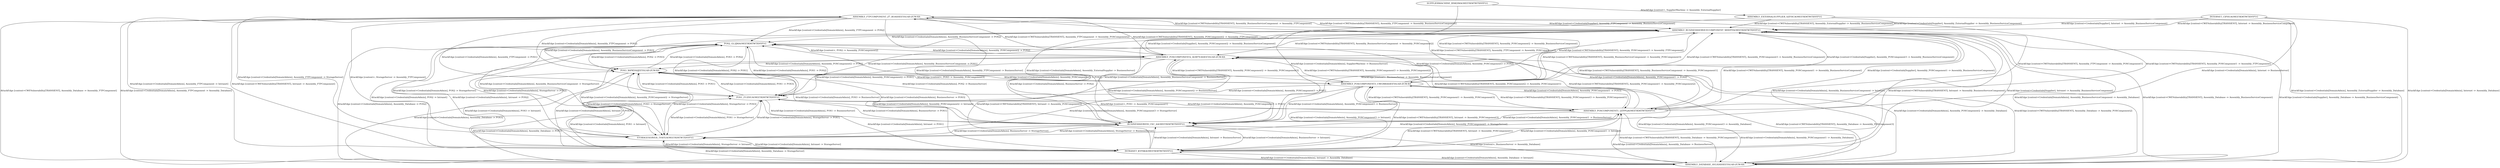 digraph G {
  "ASSEMBLY_FTPCOMPONENT_Z7_ROASHEEYA1AH-ZCM-RA";
  "ASSEMBLY_BUSINESSSERVICECOMPONENT_MHDYYAO9EEYKMTWTXNYP1G";
  "ASSEMBLY_POSCOMPONENT1_QTPPQAO9EEYKMTWTXNYP1G";
  "ASSEMBLY_DATABASE_AVLSIASHEEYA1AH-ZCM-RA";
  "ASSEMBLY_POSCOMPONENT3_UWGM8ASIEEYA1AH-ZCM-RA";
  "ASSEMBLY_EXTERNALSUPPLIER_SZFHCAO9EEYKMTWTXNYP1G";
  "ASSEMBLY_POSCOMPONENT2_AGM7EASIEEYA1AH-ZCM-RA";
  "INTRANET_KVYXKAO9EEYKMTWTXNYP1G";
  "STORAGESERVER_TV4FEAO9EEYKMTWTXNYP1G";
  "BUSINESSSERVER_CSC_AAO9EEYKMTWTXNYP1G";
  "POS1_FUZHUAO9EEYKMTWTXNYP1G";
  "POS3_X6PKYASJEEYA1AH-ZCM-RA";
  "INTERNET_CIPHUAO9EEYKMTWTXNYP1G";
  "POS2_GL3JMAO9EEYKMTWTXNYP1G";
  "SUPPLIERMACHINE_BNKDMAO9EEYKMTWTXNYP1G";
  "ASSEMBLY_FTPCOMPONENT_Z7_ROASHEEYA1AH-ZCM-RA" -> "ASSEMBLY_BUSINESSSERVICECOMPONENT_MHDYYAO9EEYKMTWTXNYP1G" [ label="AttackEdge [content=CWEVulnerability[TRANSIENT], Assembly_FTPComponent -> Assembly_BusinessServiceComponent]" ];
  "ASSEMBLY_POSCOMPONENT1_QTPPQAO9EEYKMTWTXNYP1G" -> "ASSEMBLY_DATABASE_AVLSIASHEEYA1AH-ZCM-RA" [ label="AttackEdge [content=Credentials[DomainAdmin], Assembly_POSComponent1 -> Assembly_Database]" ];
  "ASSEMBLY_POSCOMPONENT3_UWGM8ASIEEYA1AH-ZCM-RA" -> "ASSEMBLY_DATABASE_AVLSIASHEEYA1AH-ZCM-RA" [ label="AttackEdge [content=Credentials[DomainAdmin], Assembly_POSComponent3 -> Assembly_Database]" ];
  "ASSEMBLY_FTPCOMPONENT_Z7_ROASHEEYA1AH-ZCM-RA" -> "ASSEMBLY_BUSINESSSERVICECOMPONENT_MHDYYAO9EEYKMTWTXNYP1G" [ label="AttackEdge [content=Credentials[Supplier], Assembly_FTPComponent -> Assembly_BusinessServiceComponent]" ];
  "ASSEMBLY_BUSINESSSERVICECOMPONENT_MHDYYAO9EEYKMTWTXNYP1G" -> "ASSEMBLY_DATABASE_AVLSIASHEEYA1AH-ZCM-RA" [ label="AttackEdge [content=Credentials[DomainAdmin], Assembly_BusinessServiceComponent -> Assembly_Database]" ];
  "ASSEMBLY_BUSINESSSERVICECOMPONENT_MHDYYAO9EEYKMTWTXNYP1G" -> "ASSEMBLY_FTPCOMPONENT_Z7_ROASHEEYA1AH-ZCM-RA" [ label="AttackEdge [content=CWEVulnerability[TRANSIENT], Assembly_BusinessServiceComponent -> Assembly_FTPComponent]" ];
  "ASSEMBLY_EXTERNALSUPPLIER_SZFHCAO9EEYKMTWTXNYP1G" -> "ASSEMBLY_BUSINESSSERVICECOMPONENT_MHDYYAO9EEYKMTWTXNYP1G" [ label="AttackEdge [content=CWEVulnerability[TRANSIENT], Assembly_ExternalSupplier -> Assembly_BusinessServiceComponent]" ];
  "ASSEMBLY_DATABASE_AVLSIASHEEYA1AH-ZCM-RA" -> "ASSEMBLY_BUSINESSSERVICECOMPONENT_MHDYYAO9EEYKMTWTXNYP1G" [ label="AttackEdge [content=CWEVulnerability[TRANSIENT], Assembly_Database -> Assembly_BusinessServiceComponent]" ];
  "ASSEMBLY_EXTERNALSUPPLIER_SZFHCAO9EEYKMTWTXNYP1G" -> "ASSEMBLY_BUSINESSSERVICECOMPONENT_MHDYYAO9EEYKMTWTXNYP1G" [ label="AttackEdge [content=Credentials[Supplier], Assembly_ExternalSupplier -> Assembly_BusinessServiceComponent]" ];
  "ASSEMBLY_DATABASE_AVLSIASHEEYA1AH-ZCM-RA" -> "ASSEMBLY_BUSINESSSERVICECOMPONENT_MHDYYAO9EEYKMTWTXNYP1G" [ label="AttackEdge [content=Credentials[Supplier], Assembly_Database -> Assembly_BusinessServiceComponent]" ];
  "ASSEMBLY_DATABASE_AVLSIASHEEYA1AH-ZCM-RA" -> "ASSEMBLY_POSCOMPONENT1_QTPPQAO9EEYKMTWTXNYP1G" [ label="AttackEdge [content=CWEVulnerability[TRANSIENT], Assembly_Database -> Assembly_POSComponent1]" ];
  "ASSEMBLY_DATABASE_AVLSIASHEEYA1AH-ZCM-RA" -> "ASSEMBLY_POSCOMPONENT2_AGM7EASIEEYA1AH-ZCM-RA" [ label="AttackEdge [content=CWEVulnerability[TRANSIENT], Assembly_Database -> Assembly_POSComponent2]" ];
  "ASSEMBLY_DATABASE_AVLSIASHEEYA1AH-ZCM-RA" -> "ASSEMBLY_POSCOMPONENT3_UWGM8ASIEEYA1AH-ZCM-RA" [ label="AttackEdge [content=CWEVulnerability[TRANSIENT], Assembly_Database -> Assembly_POSComponent3]" ];
  "ASSEMBLY_FTPCOMPONENT_Z7_ROASHEEYA1AH-ZCM-RA" -> "INTRANET_KVYXKAO9EEYKMTWTXNYP1G" [ label="AttackEdge [content=Credentials[DomainAdmin], Assembly_FTPComponent -> Intranet]" ];
  "ASSEMBLY_POSCOMPONENT2_AGM7EASIEEYA1AH-ZCM-RA" -> "ASSEMBLY_DATABASE_AVLSIASHEEYA1AH-ZCM-RA" [ label="AttackEdge [content=Credentials[DomainAdmin], Assembly_POSComponent2 -> Assembly_Database]" ];
  "ASSEMBLY_DATABASE_AVLSIASHEEYA1AH-ZCM-RA" -> "INTRANET_KVYXKAO9EEYKMTWTXNYP1G" [ label="AttackEdge [content=Credentials[DomainAdmin], Assembly_Database -> Intranet]" ];
  "ASSEMBLY_FTPCOMPONENT_Z7_ROASHEEYA1AH-ZCM-RA" -> "STORAGESERVER_TV4FEAO9EEYKMTWTXNYP1G" [ label="AttackEdge [content=Credentials[DomainAdmin], Assembly_FTPComponent -> StorageServer]" ];
  "ASSEMBLY_BUSINESSSERVICECOMPONENT_MHDYYAO9EEYKMTWTXNYP1G" -> "ASSEMBLY_POSCOMPONENT1_QTPPQAO9EEYKMTWTXNYP1G" [ label="AttackEdge [content=CWEVulnerability[TRANSIENT], Assembly_BusinessServiceComponent -> Assembly_POSComponent1]" ];
  "ASSEMBLY_POSCOMPONENT1_QTPPQAO9EEYKMTWTXNYP1G" -> "INTRANET_KVYXKAO9EEYKMTWTXNYP1G" [ label="AttackEdge [content=Credentials[DomainAdmin], Assembly_POSComponent1 -> Intranet]" ];
  "ASSEMBLY_POSCOMPONENT3_UWGM8ASIEEYA1AH-ZCM-RA" -> "INTRANET_KVYXKAO9EEYKMTWTXNYP1G" [ label="AttackEdge [content=Credentials[DomainAdmin], Assembly_POSComponent3 -> Intranet]" ];
  "ASSEMBLY_DATABASE_AVLSIASHEEYA1AH-ZCM-RA" -> "BUSINESSSERVER_CSC_AAO9EEYKMTWTXNYP1G" [ label="AttackEdge [content=Credentials[DomainAdmin], Assembly_Database -> BusinessServer]" ];
  "ASSEMBLY_FTPCOMPONENT_Z7_ROASHEEYA1AH-ZCM-RA" -> "BUSINESSSERVER_CSC_AAO9EEYKMTWTXNYP1G" [ label="AttackEdge [content=Credentials[DomainAdmin], Assembly_FTPComponent -> BusinessServer]" ];
  "ASSEMBLY_POSCOMPONENT2_AGM7EASIEEYA1AH-ZCM-RA" -> "INTRANET_KVYXKAO9EEYKMTWTXNYP1G" [ label="AttackEdge [content=Credentials[DomainAdmin], Assembly_POSComponent2 -> Intranet]" ];
  "ASSEMBLY_BUSINESSSERVICECOMPONENT_MHDYYAO9EEYKMTWTXNYP1G" -> "INTRANET_KVYXKAO9EEYKMTWTXNYP1G" [ label="AttackEdge [content=Credentials[DomainAdmin], Assembly_BusinessServiceComponent -> Intranet]" ];
  "ASSEMBLY_FTPCOMPONENT_Z7_ROASHEEYA1AH-ZCM-RA" -> "POS1_FUZHUAO9EEYKMTWTXNYP1G" [ label="AttackEdge [content=Credentials[DomainAdmin], Assembly_FTPComponent -> POS1]" ];
  "ASSEMBLY_POSCOMPONENT3_UWGM8ASIEEYA1AH-ZCM-RA" -> "POS3_X6PKYASJEEYA1AH-ZCM-RA" [ label="AttackEdge [content=Credentials[DomainAdmin], Assembly_POSComponent3 -> POS3]" ];
  "INTRANET_KVYXKAO9EEYKMTWTXNYP1G" -> "ASSEMBLY_BUSINESSSERVICECOMPONENT_MHDYYAO9EEYKMTWTXNYP1G" [ label="AttackEdge [content=CWEVulnerability[TRANSIENT], Intranet -> Assembly_BusinessServiceComponent]" ];
  "ASSEMBLY_BUSINESSSERVICECOMPONENT_MHDYYAO9EEYKMTWTXNYP1G" -> "ASSEMBLY_POSCOMPONENT2_AGM7EASIEEYA1AH-ZCM-RA" [ label="AttackEdge [content=CWEVulnerability[TRANSIENT], Assembly_BusinessServiceComponent -> Assembly_POSComponent2]" ];
  "INTERNET_CIPHUAO9EEYKMTWTXNYP1G" -> "ASSEMBLY_BUSINESSSERVICECOMPONENT_MHDYYAO9EEYKMTWTXNYP1G" [ label="AttackEdge [content=CWEVulnerability[TRANSIENT], Internet -> Assembly_BusinessServiceComponent]" ];
  "INTRANET_KVYXKAO9EEYKMTWTXNYP1G" -> "BUSINESSSERVER_CSC_AAO9EEYKMTWTXNYP1G" [ label="AttackEdge [content=Credentials[DomainAdmin], Intranet -> BusinessServer]" ];
  "ASSEMBLY_FTPCOMPONENT_Z7_ROASHEEYA1AH-ZCM-RA" -> "POS2_GL3JMAO9EEYKMTWTXNYP1G" [ label="AttackEdge [content=Credentials[DomainAdmin], Assembly_FTPComponent -> POS2]" ];
  "INTRANET_KVYXKAO9EEYKMTWTXNYP1G" -> "ASSEMBLY_BUSINESSSERVICECOMPONENT_MHDYYAO9EEYKMTWTXNYP1G" [ label="AttackEdge [content=Credentials[Supplier], Intranet -> Assembly_BusinessServiceComponent]" ];
  "ASSEMBLY_POSCOMPONENT2_AGM7EASIEEYA1AH-ZCM-RA" -> "POS2_GL3JMAO9EEYKMTWTXNYP1G" [ label="AttackEdge [content=Credentials[DomainAdmin], Assembly_POSComponent2 -> POS2]" ];
  "ASSEMBLY_BUSINESSSERVICECOMPONENT_MHDYYAO9EEYKMTWTXNYP1G" -> "ASSEMBLY_POSCOMPONENT3_UWGM8ASIEEYA1AH-ZCM-RA" [ label="AttackEdge [content=CWEVulnerability[TRANSIENT], Assembly_BusinessServiceComponent -> Assembly_POSComponent3]" ];
  "INTRANET_KVYXKAO9EEYKMTWTXNYP1G" -> "ASSEMBLY_POSCOMPONENT1_QTPPQAO9EEYKMTWTXNYP1G" [ label="AttackEdge [content=CWEVulnerability[TRANSIENT], Intranet -> Assembly_POSComponent1]" ];
  "INTERNET_CIPHUAO9EEYKMTWTXNYP1G" -> "ASSEMBLY_BUSINESSSERVICECOMPONENT_MHDYYAO9EEYKMTWTXNYP1G" [ label="AttackEdge [content=Credentials[Supplier], Internet -> Assembly_BusinessServiceComponent]" ];
  "INTRANET_KVYXKAO9EEYKMTWTXNYP1G" -> "POS1_FUZHUAO9EEYKMTWTXNYP1G" [ label="AttackEdge [content=Credentials[DomainAdmin], Intranet -> POS1]" ];
  "ASSEMBLY_FTPCOMPONENT_Z7_ROASHEEYA1AH-ZCM-RA" -> "POS3_X6PKYASJEEYA1AH-ZCM-RA" [ label="AttackEdge [content=Credentials[DomainAdmin], Assembly_FTPComponent -> POS3]" ];
  "INTRANET_KVYXKAO9EEYKMTWTXNYP1G" -> "ASSEMBLY_FTPCOMPONENT_Z7_ROASHEEYA1AH-ZCM-RA" [ label="AttackEdge [content=CWEVulnerability[TRANSIENT], Intranet -> Assembly_FTPComponent]" ];
  "ASSEMBLY_POSCOMPONENT1_QTPPQAO9EEYKMTWTXNYP1G" -> "POS1_FUZHUAO9EEYKMTWTXNYP1G" [ label="AttackEdge [content=Credentials[DomainAdmin], Assembly_POSComponent1 -> POS1]" ];
  "INTRANET_KVYXKAO9EEYKMTWTXNYP1G" -> "POS2_GL3JMAO9EEYKMTWTXNYP1G" [ label="AttackEdge [content=Credentials[DomainAdmin], Intranet -> POS2]" ];
  "ASSEMBLY_POSCOMPONENT1_QTPPQAO9EEYKMTWTXNYP1G" -> "ASSEMBLY_BUSINESSSERVICECOMPONENT_MHDYYAO9EEYKMTWTXNYP1G" [ label="AttackEdge [content=CWEVulnerability[TRANSIENT], Assembly_POSComponent1 -> Assembly_BusinessServiceComponent]" ];
  "INTRANET_KVYXKAO9EEYKMTWTXNYP1G" -> "ASSEMBLY_POSCOMPONENT2_AGM7EASIEEYA1AH-ZCM-RA" [ label="AttackEdge [content=CWEVulnerability[TRANSIENT], Intranet -> Assembly_POSComponent2]" ];
  "INTERNET_CIPHUAO9EEYKMTWTXNYP1G" -> "ASSEMBLY_DATABASE_AVLSIASHEEYA1AH-ZCM-RA" [ label="AttackEdge [content=Credentials[DomainAdmin], Internet -> Assembly_Database]" ];
  "ASSEMBLY_POSCOMPONENT1_QTPPQAO9EEYKMTWTXNYP1G" -> "ASSEMBLY_BUSINESSSERVICECOMPONENT_MHDYYAO9EEYKMTWTXNYP1G" [ label="AttackEdge [content=Credentials[Supplier], Assembly_POSComponent1 -> Assembly_BusinessServiceComponent]" ];
  "ASSEMBLY_POSCOMPONENT1_QTPPQAO9EEYKMTWTXNYP1G" -> "ASSEMBLY_FTPCOMPONENT_Z7_ROASHEEYA1AH-ZCM-RA" [ label="AttackEdge [content=CWEVulnerability[TRANSIENT], Assembly_POSComponent1 -> Assembly_FTPComponent]" ];
  "POS2_GL3JMAO9EEYKMTWTXNYP1G" -> "ASSEMBLY_POSCOMPONENT2_AGM7EASIEEYA1AH-ZCM-RA" [ label="AttackEdge [content=, POS2 -> Assembly_POSComponent2]" ];
  "INTRANET_KVYXKAO9EEYKMTWTXNYP1G" -> "ASSEMBLY_POSCOMPONENT3_UWGM8ASIEEYA1AH-ZCM-RA" [ label="AttackEdge [content=CWEVulnerability[TRANSIENT], Intranet -> Assembly_POSComponent3]" ];
  "ASSEMBLY_BUSINESSSERVICECOMPONENT_MHDYYAO9EEYKMTWTXNYP1G" -> "BUSINESSSERVER_CSC_AAO9EEYKMTWTXNYP1G" [ label="AttackEdge [content=Credentials[DomainAdmin], Assembly_BusinessServiceComponent -> BusinessServer]" ];
  "POS3_X6PKYASJEEYA1AH-ZCM-RA" -> "ASSEMBLY_POSCOMPONENT3_UWGM8ASIEEYA1AH-ZCM-RA" [ label="AttackEdge [content=, POS3 -> Assembly_POSComponent3]" ];
  "ASSEMBLY_POSCOMPONENT1_QTPPQAO9EEYKMTWTXNYP1G" -> "ASSEMBLY_POSCOMPONENT2_AGM7EASIEEYA1AH-ZCM-RA" [ label="AttackEdge [content=CWEVulnerability[TRANSIENT], Assembly_POSComponent1 -> Assembly_POSComponent2]" ];
  "POS2_GL3JMAO9EEYKMTWTXNYP1G" -> "INTRANET_KVYXKAO9EEYKMTWTXNYP1G" [ label="AttackEdge [content=Credentials[DomainAdmin], POS2 -> Intranet]" ];
  "STORAGESERVER_TV4FEAO9EEYKMTWTXNYP1G" -> "ASSEMBLY_FTPCOMPONENT_Z7_ROASHEEYA1AH-ZCM-RA" [ label="AttackEdge [content=, StorageServer -> Assembly_FTPComponent]" ];
  "BUSINESSSERVER_CSC_AAO9EEYKMTWTXNYP1G" -> "ASSEMBLY_BUSINESSSERVICECOMPONENT_MHDYYAO9EEYKMTWTXNYP1G" [ label="AttackEdge [content=, BusinessServer -> Assembly_BusinessServiceComponent]" ];
  "BUSINESSSERVER_CSC_AAO9EEYKMTWTXNYP1G" -> "ASSEMBLY_DATABASE_AVLSIASHEEYA1AH-ZCM-RA" [ label="AttackEdge [content=, BusinessServer -> Assembly_Database]" ];
  "ASSEMBLY_DATABASE_AVLSIASHEEYA1AH-ZCM-RA" -> "POS1_FUZHUAO9EEYKMTWTXNYP1G" [ label="AttackEdge [content=Credentials[DomainAdmin], Assembly_Database -> POS1]" ];
  "POS1_FUZHUAO9EEYKMTWTXNYP1G" -> "ASSEMBLY_POSCOMPONENT1_QTPPQAO9EEYKMTWTXNYP1G" [ label="AttackEdge [content=, POS1 -> Assembly_POSComponent1]" ];
  "ASSEMBLY_POSCOMPONENT1_QTPPQAO9EEYKMTWTXNYP1G" -> "ASSEMBLY_POSCOMPONENT3_UWGM8ASIEEYA1AH-ZCM-RA" [ label="AttackEdge [content=CWEVulnerability[TRANSIENT], Assembly_POSComponent1 -> Assembly_POSComponent3]" ];
  "SUPPLIERMACHINE_BNKDMAO9EEYKMTWTXNYP1G" -> "ASSEMBLY_EXTERNALSUPPLIER_SZFHCAO9EEYKMTWTXNYP1G" [ label="AttackEdge [content=, SupplierMachine -> Assembly_ExternalSupplier]" ];
  "POS3_X6PKYASJEEYA1AH-ZCM-RA" -> "INTRANET_KVYXKAO9EEYKMTWTXNYP1G" [ label="AttackEdge [content=Credentials[DomainAdmin], POS3 -> Intranet]" ];
  "INTRANET_KVYXKAO9EEYKMTWTXNYP1G" -> "ASSEMBLY_DATABASE_AVLSIASHEEYA1AH-ZCM-RA" [ label="AttackEdge [content=Credentials[DomainAdmin], Intranet -> Assembly_Database]" ];
  "ASSEMBLY_DATABASE_AVLSIASHEEYA1AH-ZCM-RA" -> "POS2_GL3JMAO9EEYKMTWTXNYP1G" [ label="AttackEdge [content=Credentials[DomainAdmin], Assembly_Database -> POS2]" ];
  "STORAGESERVER_TV4FEAO9EEYKMTWTXNYP1G" -> "INTRANET_KVYXKAO9EEYKMTWTXNYP1G" [ label="AttackEdge [content=Credentials[DomainAdmin], StorageServer -> Intranet]" ];
  "ASSEMBLY_DATABASE_AVLSIASHEEYA1AH-ZCM-RA" -> "STORAGESERVER_TV4FEAO9EEYKMTWTXNYP1G" [ label="AttackEdge [content=Credentials[DomainAdmin], Assembly_Database -> StorageServer]" ];
  "POS2_GL3JMAO9EEYKMTWTXNYP1G" -> "BUSINESSSERVER_CSC_AAO9EEYKMTWTXNYP1G" [ label="AttackEdge [content=Credentials[DomainAdmin], POS2 -> BusinessServer]" ];
  "ASSEMBLY_POSCOMPONENT1_QTPPQAO9EEYKMTWTXNYP1G" -> "BUSINESSSERVER_CSC_AAO9EEYKMTWTXNYP1G" [ label="AttackEdge [content=Credentials[DomainAdmin], Assembly_POSComponent1 -> BusinessServer]" ];
  "ASSEMBLY_DATABASE_AVLSIASHEEYA1AH-ZCM-RA" -> "POS3_X6PKYASJEEYA1AH-ZCM-RA" [ label="AttackEdge [content=Credentials[DomainAdmin], Assembly_Database -> POS3]" ];
  "POS2_GL3JMAO9EEYKMTWTXNYP1G" -> "POS1_FUZHUAO9EEYKMTWTXNYP1G" [ label="AttackEdge [content=Credentials[DomainAdmin], POS2 -> POS1]" ];
  "ASSEMBLY_POSCOMPONENT1_QTPPQAO9EEYKMTWTXNYP1G" -> "POS2_GL3JMAO9EEYKMTWTXNYP1G" [ label="AttackEdge [content=Credentials[DomainAdmin], Assembly_POSComponent1 -> POS2]" ];
  "BUSINESSSERVER_CSC_AAO9EEYKMTWTXNYP1G" -> "INTRANET_KVYXKAO9EEYKMTWTXNYP1G" [ label="AttackEdge [content=Credentials[DomainAdmin], BusinessServer -> Intranet]" ];
  "POS2_GL3JMAO9EEYKMTWTXNYP1G" -> "STORAGESERVER_TV4FEAO9EEYKMTWTXNYP1G" [ label="AttackEdge [content=Credentials[DomainAdmin], POS2 -> StorageServer]" ];
  "ASSEMBLY_POSCOMPONENT1_QTPPQAO9EEYKMTWTXNYP1G" -> "STORAGESERVER_TV4FEAO9EEYKMTWTXNYP1G" [ label="AttackEdge [content=Credentials[DomainAdmin], Assembly_POSComponent1 -> StorageServer]" ];
  "ASSEMBLY_EXTERNALSUPPLIER_SZFHCAO9EEYKMTWTXNYP1G" -> "ASSEMBLY_DATABASE_AVLSIASHEEYA1AH-ZCM-RA" [ label="AttackEdge [content=Credentials[DomainAdmin], Assembly_ExternalSupplier -> Assembly_Database]" ];
  "POS2_GL3JMAO9EEYKMTWTXNYP1G" -> "POS3_X6PKYASJEEYA1AH-ZCM-RA" [ label="AttackEdge [content=Credentials[DomainAdmin], POS2 -> POS3]" ];
  "ASSEMBLY_POSCOMPONENT1_QTPPQAO9EEYKMTWTXNYP1G" -> "POS3_X6PKYASJEEYA1AH-ZCM-RA" [ label="AttackEdge [content=Credentials[DomainAdmin], Assembly_POSComponent1 -> POS3]" ];
  "POS1_FUZHUAO9EEYKMTWTXNYP1G" -> "INTRANET_KVYXKAO9EEYKMTWTXNYP1G" [ label="AttackEdge [content=Credentials[DomainAdmin], POS1 -> Intranet]" ];
  "ASSEMBLY_BUSINESSSERVICECOMPONENT_MHDYYAO9EEYKMTWTXNYP1G" -> "POS1_FUZHUAO9EEYKMTWTXNYP1G" [ label="AttackEdge [content=Credentials[DomainAdmin], Assembly_BusinessServiceComponent -> POS1]" ];
  "POS3_X6PKYASJEEYA1AH-ZCM-RA" -> "BUSINESSSERVER_CSC_AAO9EEYKMTWTXNYP1G" [ label="AttackEdge [content=Credentials[DomainAdmin], POS3 -> BusinessServer]" ];
  "ASSEMBLY_BUSINESSSERVICECOMPONENT_MHDYYAO9EEYKMTWTXNYP1G" -> "POS2_GL3JMAO9EEYKMTWTXNYP1G" [ label="AttackEdge [content=Credentials[DomainAdmin], Assembly_BusinessServiceComponent -> POS2]" ];
  "POS3_X6PKYASJEEYA1AH-ZCM-RA" -> "POS1_FUZHUAO9EEYKMTWTXNYP1G" [ label="AttackEdge [content=Credentials[DomainAdmin], POS3 -> POS1]" ];
  "ASSEMBLY_DATABASE_AVLSIASHEEYA1AH-ZCM-RA" -> "ASSEMBLY_FTPCOMPONENT_Z7_ROASHEEYA1AH-ZCM-RA" [ label="AttackEdge [content=CWEVulnerability[TRANSIENT], Assembly_Database -> Assembly_FTPComponent]" ];
  "ASSEMBLY_EXTERNALSUPPLIER_SZFHCAO9EEYKMTWTXNYP1G" -> "BUSINESSSERVER_CSC_AAO9EEYKMTWTXNYP1G" [ label="AttackEdge [content=Credentials[DomainAdmin], Assembly_ExternalSupplier -> BusinessServer]" ];
  "INTERNET_CIPHUAO9EEYKMTWTXNYP1G" -> "BUSINESSSERVER_CSC_AAO9EEYKMTWTXNYP1G" [ label="AttackEdge [content=Credentials[DomainAdmin], Internet -> BusinessServer]" ];
  "ASSEMBLY_BUSINESSSERVICECOMPONENT_MHDYYAO9EEYKMTWTXNYP1G" -> "STORAGESERVER_TV4FEAO9EEYKMTWTXNYP1G" [ label="AttackEdge [content=Credentials[DomainAdmin], Assembly_BusinessServiceComponent -> StorageServer]" ];
  "POS3_X6PKYASJEEYA1AH-ZCM-RA" -> "POS2_GL3JMAO9EEYKMTWTXNYP1G" [ label="AttackEdge [content=Credentials[DomainAdmin], POS3 -> POS2]" ];
  "ASSEMBLY_POSCOMPONENT3_UWGM8ASIEEYA1AH-ZCM-RA" -> "BUSINESSSERVER_CSC_AAO9EEYKMTWTXNYP1G" [ label="AttackEdge [content=Credentials[DomainAdmin], Assembly_POSComponent3 -> BusinessServer]" ];
  "POS3_X6PKYASJEEYA1AH-ZCM-RA" -> "STORAGESERVER_TV4FEAO9EEYKMTWTXNYP1G" [ label="AttackEdge [content=Credentials[DomainAdmin], POS3 -> StorageServer]" ];
  "ASSEMBLY_BUSINESSSERVICECOMPONENT_MHDYYAO9EEYKMTWTXNYP1G" -> "POS3_X6PKYASJEEYA1AH-ZCM-RA" [ label="AttackEdge [content=Credentials[DomainAdmin], Assembly_BusinessServiceComponent -> POS3]" ];
  "ASSEMBLY_POSCOMPONENT3_UWGM8ASIEEYA1AH-ZCM-RA" -> "POS1_FUZHUAO9EEYKMTWTXNYP1G" [ label="AttackEdge [content=Credentials[DomainAdmin], Assembly_POSComponent3 -> POS1]" ];
  "STORAGESERVER_TV4FEAO9EEYKMTWTXNYP1G" -> "BUSINESSSERVER_CSC_AAO9EEYKMTWTXNYP1G" [ label="AttackEdge [content=Credentials[DomainAdmin], StorageServer -> BusinessServer]" ];
  "ASSEMBLY_POSCOMPONENT2_AGM7EASIEEYA1AH-ZCM-RA" -> "BUSINESSSERVER_CSC_AAO9EEYKMTWTXNYP1G" [ label="AttackEdge [content=Credentials[DomainAdmin], Assembly_POSComponent2 -> BusinessServer]" ];
  "BUSINESSSERVER_CSC_AAO9EEYKMTWTXNYP1G" -> "POS1_FUZHUAO9EEYKMTWTXNYP1G" [ label="AttackEdge [content=Credentials[DomainAdmin], BusinessServer -> POS1]" ];
  "ASSEMBLY_POSCOMPONENT3_UWGM8ASIEEYA1AH-ZCM-RA" -> "POS2_GL3JMAO9EEYKMTWTXNYP1G" [ label="AttackEdge [content=Credentials[DomainAdmin], Assembly_POSComponent3 -> POS2]" ];
  "STORAGESERVER_TV4FEAO9EEYKMTWTXNYP1G" -> "POS1_FUZHUAO9EEYKMTWTXNYP1G" [ label="AttackEdge [content=Credentials[DomainAdmin], StorageServer -> POS1]" ];
  "ASSEMBLY_POSCOMPONENT2_AGM7EASIEEYA1AH-ZCM-RA" -> "POS1_FUZHUAO9EEYKMTWTXNYP1G" [ label="AttackEdge [content=Credentials[DomainAdmin], Assembly_POSComponent2 -> POS1]" ];
  "BUSINESSSERVER_CSC_AAO9EEYKMTWTXNYP1G" -> "POS2_GL3JMAO9EEYKMTWTXNYP1G" [ label="AttackEdge [content=Credentials[DomainAdmin], BusinessServer -> POS2]" ];
  "STORAGESERVER_TV4FEAO9EEYKMTWTXNYP1G" -> "POS2_GL3JMAO9EEYKMTWTXNYP1G" [ label="AttackEdge [content=Credentials[DomainAdmin], StorageServer -> POS2]" ];
  "ASSEMBLY_FTPCOMPONENT_Z7_ROASHEEYA1AH-ZCM-RA" -> "ASSEMBLY_POSCOMPONENT1_QTPPQAO9EEYKMTWTXNYP1G" [ label="AttackEdge [content=CWEVulnerability[TRANSIENT], Assembly_FTPComponent -> Assembly_POSComponent1]" ];
  "INTRANET_KVYXKAO9EEYKMTWTXNYP1G" -> "STORAGESERVER_TV4FEAO9EEYKMTWTXNYP1G" [ label="AttackEdge [content=Credentials[DomainAdmin], Intranet -> StorageServer]" ];
  "ASSEMBLY_POSCOMPONENT2_AGM7EASIEEYA1AH-ZCM-RA" -> "STORAGESERVER_TV4FEAO9EEYKMTWTXNYP1G" [ label="AttackEdge [content=Credentials[DomainAdmin], Assembly_POSComponent2 -> StorageServer]" ];
  "ASSEMBLY_POSCOMPONENT3_UWGM8ASIEEYA1AH-ZCM-RA" -> "STORAGESERVER_TV4FEAO9EEYKMTWTXNYP1G" [ label="AttackEdge [content=Credentials[DomainAdmin], Assembly_POSComponent3 -> StorageServer]" ];
  "BUSINESSSERVER_CSC_AAO9EEYKMTWTXNYP1G" -> "STORAGESERVER_TV4FEAO9EEYKMTWTXNYP1G" [ label="AttackEdge [content=Credentials[DomainAdmin], BusinessServer -> StorageServer]" ];
  "STORAGESERVER_TV4FEAO9EEYKMTWTXNYP1G" -> "POS3_X6PKYASJEEYA1AH-ZCM-RA" [ label="AttackEdge [content=Credentials[DomainAdmin], StorageServer -> POS3]" ];
  "ASSEMBLY_FTPCOMPONENT_Z7_ROASHEEYA1AH-ZCM-RA" -> "ASSEMBLY_POSCOMPONENT2_AGM7EASIEEYA1AH-ZCM-RA" [ label="AttackEdge [content=CWEVulnerability[TRANSIENT], Assembly_FTPComponent -> Assembly_POSComponent2]" ];
  "ASSEMBLY_POSCOMPONENT2_AGM7EASIEEYA1AH-ZCM-RA" -> "POS3_X6PKYASJEEYA1AH-ZCM-RA" [ label="AttackEdge [content=Credentials[DomainAdmin], Assembly_POSComponent2 -> POS3]" ];
  "BUSINESSSERVER_CSC_AAO9EEYKMTWTXNYP1G" -> "POS3_X6PKYASJEEYA1AH-ZCM-RA" [ label="AttackEdge [content=Credentials[DomainAdmin], BusinessServer -> POS3]" ];
  "ASSEMBLY_FTPCOMPONENT_Z7_ROASHEEYA1AH-ZCM-RA" -> "ASSEMBLY_POSCOMPONENT3_UWGM8ASIEEYA1AH-ZCM-RA" [ label="AttackEdge [content=CWEVulnerability[TRANSIENT], Assembly_FTPComponent -> Assembly_POSComponent3]" ];
  "POS1_FUZHUAO9EEYKMTWTXNYP1G" -> "BUSINESSSERVER_CSC_AAO9EEYKMTWTXNYP1G" [ label="AttackEdge [content=Credentials[DomainAdmin], POS1 -> BusinessServer]" ];
  "SUPPLIERMACHINE_BNKDMAO9EEYKMTWTXNYP1G" -> "BUSINESSSERVER_CSC_AAO9EEYKMTWTXNYP1G" [ label="AttackEdge [content=Credentials[DomainAdmin], SupplierMachine -> BusinessServer]" ];
  "INTRANET_KVYXKAO9EEYKMTWTXNYP1G" -> "POS3_X6PKYASJEEYA1AH-ZCM-RA" [ label="AttackEdge [content=Credentials[DomainAdmin], Intranet -> POS3]" ];
  "POS1_FUZHUAO9EEYKMTWTXNYP1G" -> "POS2_GL3JMAO9EEYKMTWTXNYP1G" [ label="AttackEdge [content=Credentials[DomainAdmin], POS1 -> POS2]" ];
  "ASSEMBLY_FTPCOMPONENT_Z7_ROASHEEYA1AH-ZCM-RA" -> "ASSEMBLY_DATABASE_AVLSIASHEEYA1AH-ZCM-RA" [ label="AttackEdge [content=Credentials[DomainAdmin], Assembly_FTPComponent -> Assembly_Database]" ];
  "POS1_FUZHUAO9EEYKMTWTXNYP1G" -> "STORAGESERVER_TV4FEAO9EEYKMTWTXNYP1G" [ label="AttackEdge [content=Credentials[DomainAdmin], POS1 -> StorageServer]" ];
  "ASSEMBLY_POSCOMPONENT2_AGM7EASIEEYA1AH-ZCM-RA" -> "ASSEMBLY_BUSINESSSERVICECOMPONENT_MHDYYAO9EEYKMTWTXNYP1G" [ label="AttackEdge [content=CWEVulnerability[TRANSIENT], Assembly_POSComponent2 -> Assembly_BusinessServiceComponent]" ];
  "POS1_FUZHUAO9EEYKMTWTXNYP1G" -> "POS3_X6PKYASJEEYA1AH-ZCM-RA" [ label="AttackEdge [content=Credentials[DomainAdmin], POS1 -> POS3]" ];
  "ASSEMBLY_POSCOMPONENT2_AGM7EASIEEYA1AH-ZCM-RA" -> "ASSEMBLY_BUSINESSSERVICECOMPONENT_MHDYYAO9EEYKMTWTXNYP1G" [ label="AttackEdge [content=Credentials[Supplier], Assembly_POSComponent2 -> Assembly_BusinessServiceComponent]" ];
  "ASSEMBLY_POSCOMPONENT2_AGM7EASIEEYA1AH-ZCM-RA" -> "ASSEMBLY_POSCOMPONENT1_QTPPQAO9EEYKMTWTXNYP1G" [ label="AttackEdge [content=CWEVulnerability[TRANSIENT], Assembly_POSComponent2 -> Assembly_POSComponent1]" ];
  "ASSEMBLY_POSCOMPONENT2_AGM7EASIEEYA1AH-ZCM-RA" -> "ASSEMBLY_FTPCOMPONENT_Z7_ROASHEEYA1AH-ZCM-RA" [ label="AttackEdge [content=CWEVulnerability[TRANSIENT], Assembly_POSComponent2 -> Assembly_FTPComponent]" ];
  "ASSEMBLY_POSCOMPONENT2_AGM7EASIEEYA1AH-ZCM-RA" -> "ASSEMBLY_POSCOMPONENT3_UWGM8ASIEEYA1AH-ZCM-RA" [ label="AttackEdge [content=CWEVulnerability[TRANSIENT], Assembly_POSComponent2 -> Assembly_POSComponent3]" ];
  "ASSEMBLY_POSCOMPONENT3_UWGM8ASIEEYA1AH-ZCM-RA" -> "ASSEMBLY_BUSINESSSERVICECOMPONENT_MHDYYAO9EEYKMTWTXNYP1G" [ label="AttackEdge [content=CWEVulnerability[TRANSIENT], Assembly_POSComponent3 -> Assembly_BusinessServiceComponent]" ];
  "ASSEMBLY_POSCOMPONENT3_UWGM8ASIEEYA1AH-ZCM-RA" -> "ASSEMBLY_BUSINESSSERVICECOMPONENT_MHDYYAO9EEYKMTWTXNYP1G" [ label="AttackEdge [content=Credentials[Supplier], Assembly_POSComponent3 -> Assembly_BusinessServiceComponent]" ];
  "ASSEMBLY_POSCOMPONENT3_UWGM8ASIEEYA1AH-ZCM-RA" -> "ASSEMBLY_POSCOMPONENT1_QTPPQAO9EEYKMTWTXNYP1G" [ label="AttackEdge [content=CWEVulnerability[TRANSIENT], Assembly_POSComponent3 -> Assembly_POSComponent1]" ];
  "ASSEMBLY_POSCOMPONENT3_UWGM8ASIEEYA1AH-ZCM-RA" -> "ASSEMBLY_FTPCOMPONENT_Z7_ROASHEEYA1AH-ZCM-RA" [ label="AttackEdge [content=CWEVulnerability[TRANSIENT], Assembly_POSComponent3 -> Assembly_FTPComponent]" ];
  "ASSEMBLY_POSCOMPONENT3_UWGM8ASIEEYA1AH-ZCM-RA" -> "ASSEMBLY_POSCOMPONENT2_AGM7EASIEEYA1AH-ZCM-RA" [ label="AttackEdge [content=CWEVulnerability[TRANSIENT], Assembly_POSComponent3 -> Assembly_POSComponent2]" ];
}
